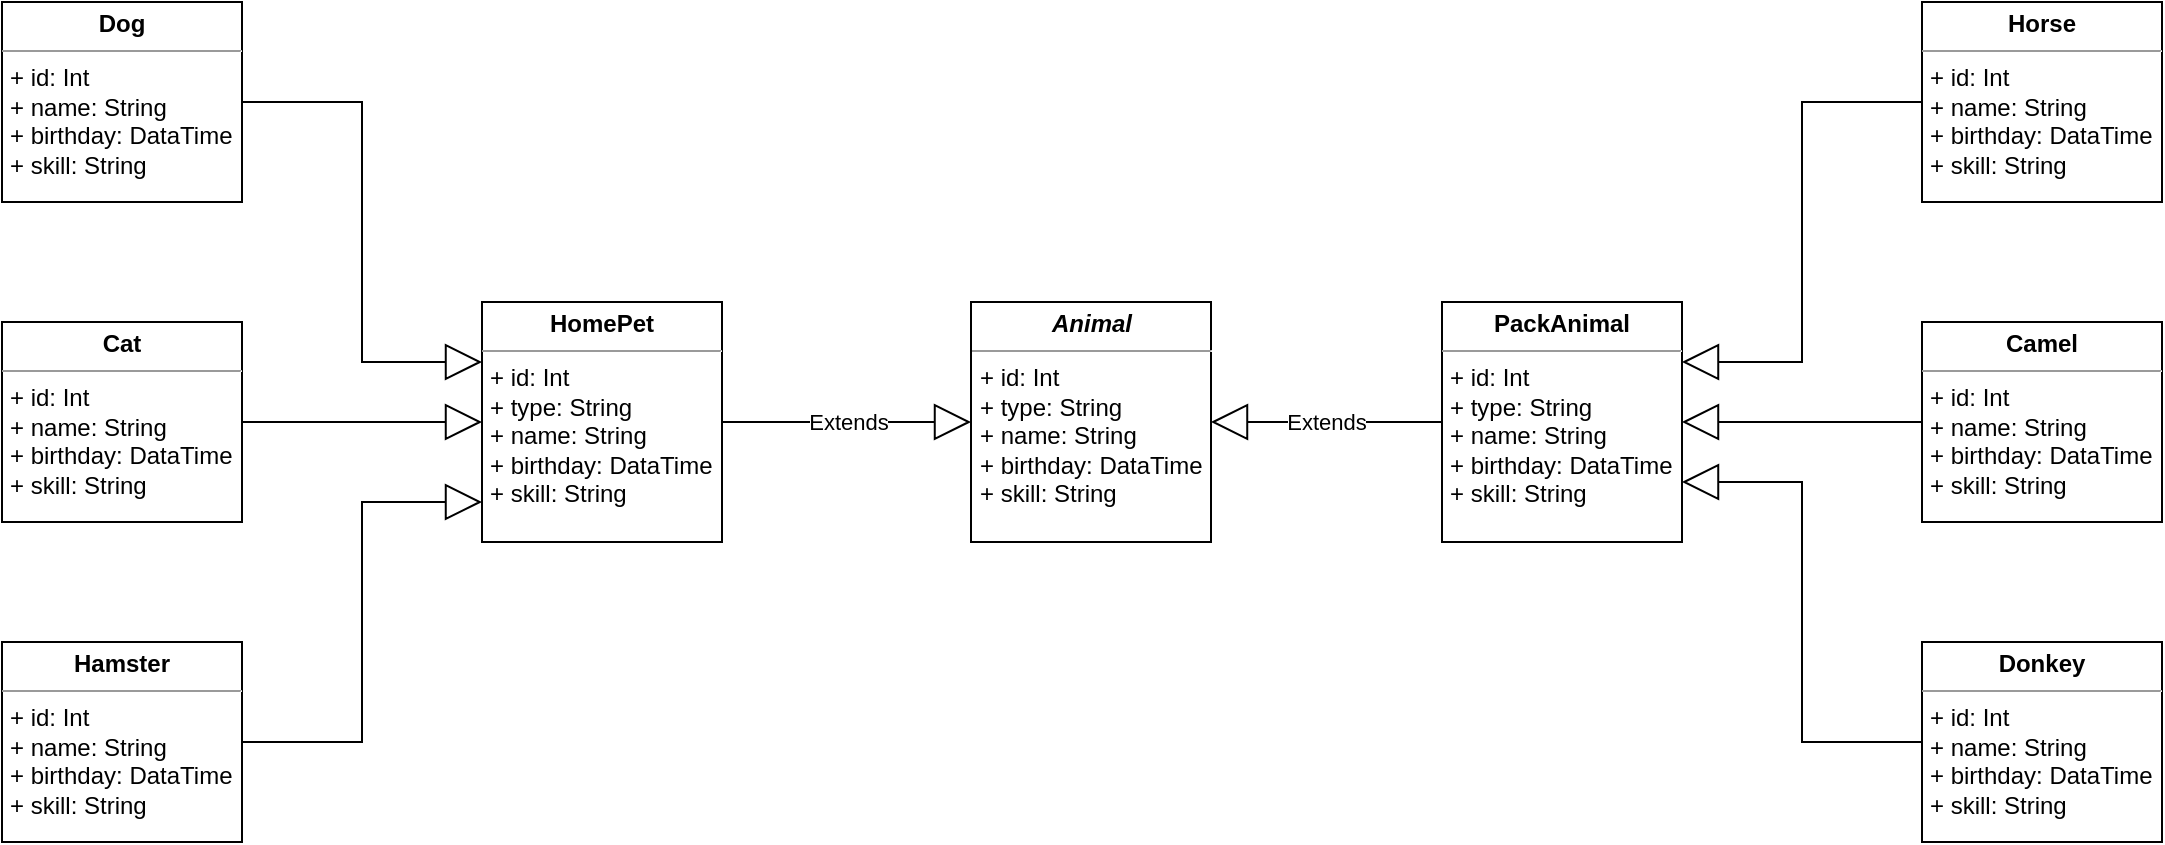 <mxfile version="20.7.4" type="device"><diagram id="b7tcLDcVb7HhpApDGyQ9" name="Страница 1"><mxGraphModel dx="1219" dy="722" grid="1" gridSize="10" guides="1" tooltips="1" connect="1" arrows="1" fold="1" page="1" pageScale="1" pageWidth="1169" pageHeight="827" math="0" shadow="0"><root><mxCell id="0"/><mxCell id="1" parent="0"/><mxCell id="wav2NjEdTLSzfMj-5eDD-2" value="&lt;p style=&quot;margin:0px;margin-top:4px;text-align:center;&quot;&gt;&lt;b&gt;&lt;i&gt;Animal&lt;/i&gt;&lt;/b&gt;&lt;/p&gt;&lt;hr size=&quot;1&quot;&gt;&lt;p style=&quot;margin:0px;margin-left:4px;&quot;&gt;+ id: Int&amp;nbsp;&lt;/p&gt;&lt;p style=&quot;margin:0px;margin-left:4px;&quot;&gt;+ type: String&lt;/p&gt;&lt;p style=&quot;margin:0px;margin-left:4px;&quot;&gt;+ name: String&lt;/p&gt;&lt;p style=&quot;margin:0px;margin-left:4px;&quot;&gt;+ birthday: DataTime&lt;/p&gt;&lt;p style=&quot;margin:0px;margin-left:4px;&quot;&gt;+ skill: String&lt;/p&gt;" style="verticalAlign=top;align=left;overflow=fill;fontSize=12;fontFamily=Helvetica;html=1;" vertex="1" parent="1"><mxGeometry x="524.5" y="190" width="120" height="120" as="geometry"/></mxCell><mxCell id="wav2NjEdTLSzfMj-5eDD-3" value="&lt;p style=&quot;margin:0px;margin-top:4px;text-align:center;&quot;&gt;&lt;b&gt;HomePet&lt;/b&gt;&lt;/p&gt;&lt;hr size=&quot;1&quot;&gt;&lt;p style=&quot;margin:0px;margin-left:4px;&quot;&gt;+ id: Int&amp;nbsp;&lt;/p&gt;&lt;p style=&quot;margin:0px;margin-left:4px;&quot;&gt;+ type: String&lt;/p&gt;&lt;p style=&quot;margin:0px;margin-left:4px;&quot;&gt;+ name: String&lt;/p&gt;&lt;p style=&quot;margin:0px;margin-left:4px;&quot;&gt;+ birthday: DataTime&lt;/p&gt;&lt;p style=&quot;margin:0px;margin-left:4px;&quot;&gt;+ skill: String&lt;/p&gt;" style="verticalAlign=top;align=left;overflow=fill;fontSize=12;fontFamily=Helvetica;html=1;" vertex="1" parent="1"><mxGeometry x="280" y="190" width="120" height="120" as="geometry"/></mxCell><mxCell id="wav2NjEdTLSzfMj-5eDD-4" value="&lt;p style=&quot;margin:0px;margin-top:4px;text-align:center;&quot;&gt;&lt;b&gt;PackAnimal&lt;/b&gt;&lt;/p&gt;&lt;hr size=&quot;1&quot;&gt;&lt;p style=&quot;margin:0px;margin-left:4px;&quot;&gt;+ id: Int&amp;nbsp;&lt;/p&gt;&lt;p style=&quot;margin:0px;margin-left:4px;&quot;&gt;+ type: String&lt;/p&gt;&lt;p style=&quot;margin:0px;margin-left:4px;&quot;&gt;+ name: String&lt;/p&gt;&lt;p style=&quot;margin:0px;margin-left:4px;&quot;&gt;+ birthday: DataTime&lt;/p&gt;&lt;p style=&quot;margin:0px;margin-left:4px;&quot;&gt;+ skill: String&lt;/p&gt;" style="verticalAlign=top;align=left;overflow=fill;fontSize=12;fontFamily=Helvetica;html=1;" vertex="1" parent="1"><mxGeometry x="760" y="190" width="120" height="120" as="geometry"/></mxCell><mxCell id="wav2NjEdTLSzfMj-5eDD-5" value="&lt;p style=&quot;margin:0px;margin-top:4px;text-align:center;&quot;&gt;&lt;b&gt;Dog&lt;/b&gt;&lt;/p&gt;&lt;hr size=&quot;1&quot;&gt;&lt;p style=&quot;margin:0px;margin-left:4px;&quot;&gt;+ id: Int&amp;nbsp;&lt;/p&gt;&lt;p style=&quot;margin:0px;margin-left:4px;&quot;&gt;+ name: String&lt;/p&gt;&lt;p style=&quot;margin:0px;margin-left:4px;&quot;&gt;+ birthday: DataTime&lt;/p&gt;&lt;p style=&quot;margin:0px;margin-left:4px;&quot;&gt;+ skill: String&lt;/p&gt;" style="verticalAlign=top;align=left;overflow=fill;fontSize=12;fontFamily=Helvetica;html=1;" vertex="1" parent="1"><mxGeometry x="40" y="40" width="120" height="100" as="geometry"/></mxCell><mxCell id="wav2NjEdTLSzfMj-5eDD-6" value="&lt;p style=&quot;margin:0px;margin-top:4px;text-align:center;&quot;&gt;&lt;b&gt;Cat&lt;/b&gt;&lt;/p&gt;&lt;hr size=&quot;1&quot;&gt;&lt;p style=&quot;margin:0px;margin-left:4px;&quot;&gt;+ id: Int&amp;nbsp;&lt;/p&gt;&lt;p style=&quot;margin:0px;margin-left:4px;&quot;&gt;+ name: String&lt;/p&gt;&lt;p style=&quot;margin:0px;margin-left:4px;&quot;&gt;+ birthday: DataTime&lt;/p&gt;&lt;p style=&quot;margin:0px;margin-left:4px;&quot;&gt;+ skill: String&lt;/p&gt;" style="verticalAlign=top;align=left;overflow=fill;fontSize=12;fontFamily=Helvetica;html=1;" vertex="1" parent="1"><mxGeometry x="40" y="200" width="120" height="100" as="geometry"/></mxCell><mxCell id="wav2NjEdTLSzfMj-5eDD-7" value="&lt;p style=&quot;margin:0px;margin-top:4px;text-align:center;&quot;&gt;&lt;b&gt;Hamster&lt;/b&gt;&lt;/p&gt;&lt;hr size=&quot;1&quot;&gt;&lt;p style=&quot;margin:0px;margin-left:4px;&quot;&gt;+ id: Int&amp;nbsp;&lt;/p&gt;&lt;p style=&quot;margin:0px;margin-left:4px;&quot;&gt;+ name: String&lt;/p&gt;&lt;p style=&quot;margin:0px;margin-left:4px;&quot;&gt;+ birthday: DataTime&lt;/p&gt;&lt;p style=&quot;margin:0px;margin-left:4px;&quot;&gt;+ skill: String&lt;/p&gt;" style="verticalAlign=top;align=left;overflow=fill;fontSize=12;fontFamily=Helvetica;html=1;" vertex="1" parent="1"><mxGeometry x="40" y="360" width="120" height="100" as="geometry"/></mxCell><mxCell id="wav2NjEdTLSzfMj-5eDD-8" value="&lt;p style=&quot;margin:0px;margin-top:4px;text-align:center;&quot;&gt;&lt;b&gt;Horse&lt;/b&gt;&lt;/p&gt;&lt;hr size=&quot;1&quot;&gt;&lt;p style=&quot;margin:0px;margin-left:4px;&quot;&gt;+ id: Int&amp;nbsp;&lt;/p&gt;&lt;p style=&quot;margin:0px;margin-left:4px;&quot;&gt;+ name: String&lt;/p&gt;&lt;p style=&quot;margin:0px;margin-left:4px;&quot;&gt;+ birthday: DataTime&lt;/p&gt;&lt;p style=&quot;margin:0px;margin-left:4px;&quot;&gt;+ skill: String&lt;/p&gt;" style="verticalAlign=top;align=left;overflow=fill;fontSize=12;fontFamily=Helvetica;html=1;" vertex="1" parent="1"><mxGeometry x="1000" y="40" width="120" height="100" as="geometry"/></mxCell><mxCell id="wav2NjEdTLSzfMj-5eDD-9" value="&lt;p style=&quot;margin:0px;margin-top:4px;text-align:center;&quot;&gt;&lt;b&gt;Camel&lt;/b&gt;&lt;/p&gt;&lt;hr size=&quot;1&quot;&gt;&lt;p style=&quot;margin:0px;margin-left:4px;&quot;&gt;+ id: Int&amp;nbsp;&lt;/p&gt;&lt;p style=&quot;margin:0px;margin-left:4px;&quot;&gt;+ name: String&lt;/p&gt;&lt;p style=&quot;margin:0px;margin-left:4px;&quot;&gt;+ birthday: DataTime&lt;/p&gt;&lt;p style=&quot;margin:0px;margin-left:4px;&quot;&gt;+ skill: String&lt;/p&gt;" style="verticalAlign=top;align=left;overflow=fill;fontSize=12;fontFamily=Helvetica;html=1;" vertex="1" parent="1"><mxGeometry x="1000" y="200" width="120" height="100" as="geometry"/></mxCell><mxCell id="wav2NjEdTLSzfMj-5eDD-10" value="&lt;p style=&quot;margin:0px;margin-top:4px;text-align:center;&quot;&gt;&lt;b&gt;Donkey&lt;/b&gt;&lt;/p&gt;&lt;hr size=&quot;1&quot;&gt;&lt;p style=&quot;margin:0px;margin-left:4px;&quot;&gt;+ id: Int&amp;nbsp;&lt;/p&gt;&lt;p style=&quot;margin:0px;margin-left:4px;&quot;&gt;+ name: String&lt;/p&gt;&lt;p style=&quot;margin:0px;margin-left:4px;&quot;&gt;+ birthday: DataTime&lt;/p&gt;&lt;p style=&quot;margin:0px;margin-left:4px;&quot;&gt;+ skill: String&lt;/p&gt;" style="verticalAlign=top;align=left;overflow=fill;fontSize=12;fontFamily=Helvetica;html=1;" vertex="1" parent="1"><mxGeometry x="1000" y="360" width="120" height="100" as="geometry"/></mxCell><mxCell id="wav2NjEdTLSzfMj-5eDD-11" value="Extends" style="endArrow=block;endSize=16;endFill=0;html=1;rounded=0;exitX=1;exitY=0.5;exitDx=0;exitDy=0;" edge="1" parent="1" source="wav2NjEdTLSzfMj-5eDD-3" target="wav2NjEdTLSzfMj-5eDD-2"><mxGeometry width="160" relative="1" as="geometry"><mxPoint x="480" y="350" as="sourcePoint"/><mxPoint x="640" y="350" as="targetPoint"/></mxGeometry></mxCell><mxCell id="wav2NjEdTLSzfMj-5eDD-12" value="Extends" style="endArrow=block;endSize=16;endFill=0;html=1;rounded=0;exitX=0;exitY=0.5;exitDx=0;exitDy=0;entryX=1;entryY=0.5;entryDx=0;entryDy=0;" edge="1" parent="1" source="wav2NjEdTLSzfMj-5eDD-4" target="wav2NjEdTLSzfMj-5eDD-2"><mxGeometry width="160" relative="1" as="geometry"><mxPoint x="480" y="350" as="sourcePoint"/><mxPoint x="640" y="350" as="targetPoint"/></mxGeometry></mxCell><mxCell id="wav2NjEdTLSzfMj-5eDD-14" value="" style="endArrow=block;endSize=16;endFill=0;html=1;rounded=0;exitX=1;exitY=0.5;exitDx=0;exitDy=0;" edge="1" parent="1" source="wav2NjEdTLSzfMj-5eDD-7"><mxGeometry width="160" relative="1" as="geometry"><mxPoint x="480" y="350" as="sourcePoint"/><mxPoint x="280" y="290" as="targetPoint"/><Array as="points"><mxPoint x="220" y="410"/><mxPoint x="220" y="290"/></Array></mxGeometry></mxCell><mxCell id="wav2NjEdTLSzfMj-5eDD-15" value="" style="endArrow=block;endSize=16;endFill=0;html=1;rounded=0;exitX=1;exitY=0.5;exitDx=0;exitDy=0;" edge="1" parent="1" source="wav2NjEdTLSzfMj-5eDD-6" target="wav2NjEdTLSzfMj-5eDD-3"><mxGeometry width="160" relative="1" as="geometry"><mxPoint x="390" y="350" as="sourcePoint"/><mxPoint x="550" y="350" as="targetPoint"/></mxGeometry></mxCell><mxCell id="wav2NjEdTLSzfMj-5eDD-16" value="" style="endArrow=block;endSize=16;endFill=0;html=1;rounded=0;exitX=1;exitY=0.5;exitDx=0;exitDy=0;entryX=0;entryY=0.25;entryDx=0;entryDy=0;" edge="1" parent="1" source="wav2NjEdTLSzfMj-5eDD-5" target="wav2NjEdTLSzfMj-5eDD-3"><mxGeometry width="160" relative="1" as="geometry"><mxPoint x="390" y="350" as="sourcePoint"/><mxPoint x="550" y="350" as="targetPoint"/><Array as="points"><mxPoint x="220" y="90"/><mxPoint x="220" y="220"/></Array></mxGeometry></mxCell><mxCell id="wav2NjEdTLSzfMj-5eDD-17" value="" style="endArrow=block;endSize=16;endFill=0;html=1;rounded=0;exitX=0;exitY=0.5;exitDx=0;exitDy=0;entryX=1;entryY=0.5;entryDx=0;entryDy=0;" edge="1" parent="1" source="wav2NjEdTLSzfMj-5eDD-9" target="wav2NjEdTLSzfMj-5eDD-4"><mxGeometry width="160" relative="1" as="geometry"><mxPoint x="480" y="330" as="sourcePoint"/><mxPoint x="640" y="330" as="targetPoint"/></mxGeometry></mxCell><mxCell id="wav2NjEdTLSzfMj-5eDD-18" value="" style="endArrow=block;endSize=16;endFill=0;html=1;rounded=0;exitX=0;exitY=0.5;exitDx=0;exitDy=0;entryX=1;entryY=0.25;entryDx=0;entryDy=0;" edge="1" parent="1" source="wav2NjEdTLSzfMj-5eDD-8" target="wav2NjEdTLSzfMj-5eDD-4"><mxGeometry width="160" relative="1" as="geometry"><mxPoint x="850" y="250" as="sourcePoint"/><mxPoint x="1010" y="250" as="targetPoint"/><Array as="points"><mxPoint x="940" y="90"/><mxPoint x="940" y="220"/></Array></mxGeometry></mxCell><mxCell id="wav2NjEdTLSzfMj-5eDD-19" value="" style="endArrow=block;endSize=16;endFill=0;html=1;rounded=0;exitX=0;exitY=0.5;exitDx=0;exitDy=0;entryX=1;entryY=0.75;entryDx=0;entryDy=0;" edge="1" parent="1" source="wav2NjEdTLSzfMj-5eDD-10" target="wav2NjEdTLSzfMj-5eDD-4"><mxGeometry width="160" relative="1" as="geometry"><mxPoint x="850" y="250" as="sourcePoint"/><mxPoint x="1010" y="250" as="targetPoint"/><Array as="points"><mxPoint x="940" y="410"/><mxPoint x="940" y="280"/></Array></mxGeometry></mxCell></root></mxGraphModel></diagram></mxfile>